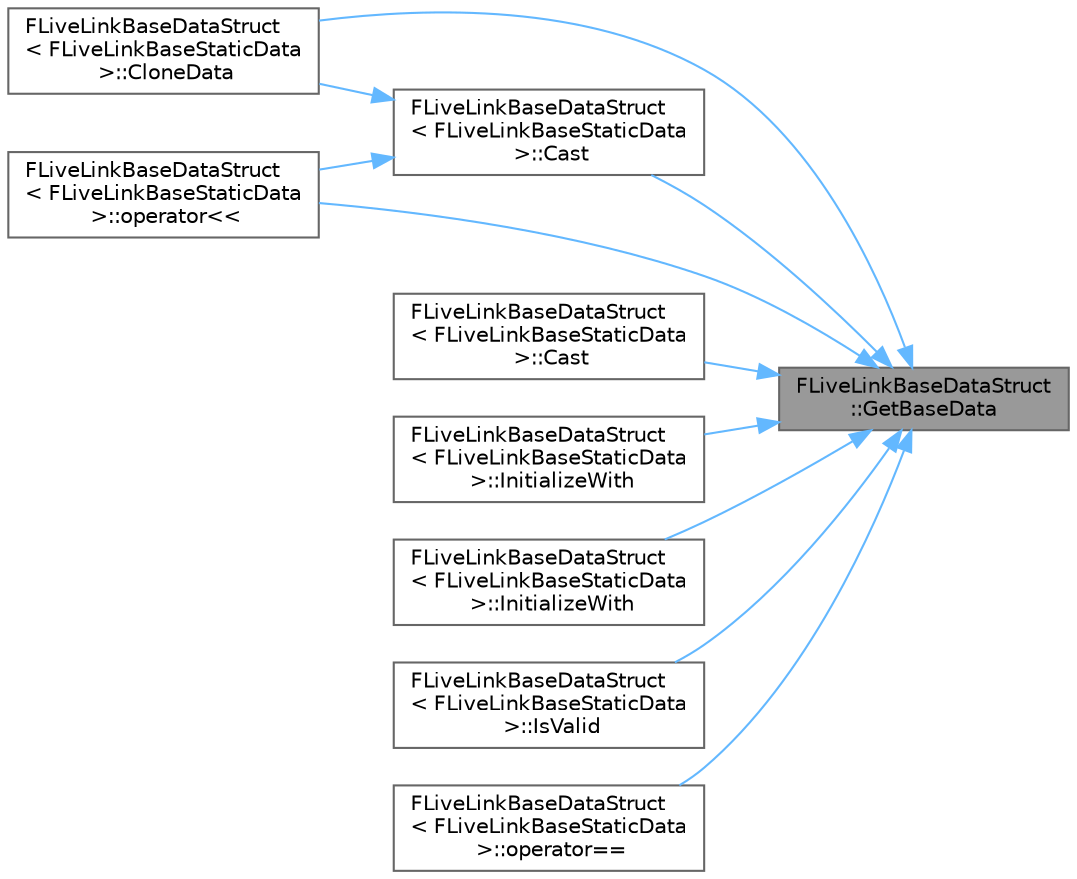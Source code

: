 digraph "FLiveLinkBaseDataStruct::GetBaseData"
{
 // INTERACTIVE_SVG=YES
 // LATEX_PDF_SIZE
  bgcolor="transparent";
  edge [fontname=Helvetica,fontsize=10,labelfontname=Helvetica,labelfontsize=10];
  node [fontname=Helvetica,fontsize=10,shape=box,height=0.2,width=0.4];
  rankdir="RL";
  Node1 [id="Node000001",label="FLiveLinkBaseDataStruct\l::GetBaseData",height=0.2,width=0.4,color="gray40", fillcolor="grey60", style="filled", fontcolor="black",tooltip=" "];
  Node1 -> Node2 [id="edge1_Node000001_Node000002",dir="back",color="steelblue1",style="solid",tooltip=" "];
  Node2 [id="Node000002",label="FLiveLinkBaseDataStruct\l\< FLiveLinkBaseStaticData\l \>::Cast",height=0.2,width=0.4,color="grey40", fillcolor="white", style="filled",URL="$d2/d86/classFLiveLinkBaseDataStruct.html#add2098fb9d67c6e74e385f11ec4b0c51",tooltip=" "];
  Node2 -> Node3 [id="edge2_Node000002_Node000003",dir="back",color="steelblue1",style="solid",tooltip=" "];
  Node3 [id="Node000003",label="FLiveLinkBaseDataStruct\l\< FLiveLinkBaseStaticData\l \>::CloneData",height=0.2,width=0.4,color="grey40", fillcolor="white", style="filled",URL="$d2/d86/classFLiveLinkBaseDataStruct.html#aa21e6c40fc596cac365212c8cb653ff4",tooltip=" "];
  Node2 -> Node4 [id="edge3_Node000002_Node000004",dir="back",color="steelblue1",style="solid",tooltip=" "];
  Node4 [id="Node000004",label="FLiveLinkBaseDataStruct\l\< FLiveLinkBaseStaticData\l \>::operator\<\<",height=0.2,width=0.4,color="grey40", fillcolor="white", style="filled",URL="$d2/d86/classFLiveLinkBaseDataStruct.html#a44490be9f84c12d2e8645e6160639109",tooltip=" "];
  Node1 -> Node5 [id="edge4_Node000001_Node000005",dir="back",color="steelblue1",style="solid",tooltip=" "];
  Node5 [id="Node000005",label="FLiveLinkBaseDataStruct\l\< FLiveLinkBaseStaticData\l \>::Cast",height=0.2,width=0.4,color="grey40", fillcolor="white", style="filled",URL="$d2/d86/classFLiveLinkBaseDataStruct.html#a4c494bac520ec732683ab81e7db0c32e",tooltip=" "];
  Node1 -> Node3 [id="edge5_Node000001_Node000003",dir="back",color="steelblue1",style="solid",tooltip=" "];
  Node1 -> Node6 [id="edge6_Node000001_Node000006",dir="back",color="steelblue1",style="solid",tooltip=" "];
  Node6 [id="Node000006",label="FLiveLinkBaseDataStruct\l\< FLiveLinkBaseStaticData\l \>::InitializeWith",height=0.2,width=0.4,color="grey40", fillcolor="white", style="filled",URL="$d2/d86/classFLiveLinkBaseDataStruct.html#a98294091e3e5d61967d5bd24775c3325",tooltip=" "];
  Node1 -> Node7 [id="edge7_Node000001_Node000007",dir="back",color="steelblue1",style="solid",tooltip=" "];
  Node7 [id="Node000007",label="FLiveLinkBaseDataStruct\l\< FLiveLinkBaseStaticData\l \>::InitializeWith",height=0.2,width=0.4,color="grey40", fillcolor="white", style="filled",URL="$d2/d86/classFLiveLinkBaseDataStruct.html#a7865928d611e94f5de8ddc8b2c025579",tooltip=" "];
  Node1 -> Node8 [id="edge8_Node000001_Node000008",dir="back",color="steelblue1",style="solid",tooltip=" "];
  Node8 [id="Node000008",label="FLiveLinkBaseDataStruct\l\< FLiveLinkBaseStaticData\l \>::IsValid",height=0.2,width=0.4,color="grey40", fillcolor="white", style="filled",URL="$d2/d86/classFLiveLinkBaseDataStruct.html#adb26b323315b24cf03834b9790d48407",tooltip=" "];
  Node1 -> Node4 [id="edge9_Node000001_Node000004",dir="back",color="steelblue1",style="solid",tooltip=" "];
  Node1 -> Node9 [id="edge10_Node000001_Node000009",dir="back",color="steelblue1",style="solid",tooltip=" "];
  Node9 [id="Node000009",label="FLiveLinkBaseDataStruct\l\< FLiveLinkBaseStaticData\l \>::operator==",height=0.2,width=0.4,color="grey40", fillcolor="white", style="filled",URL="$d2/d86/classFLiveLinkBaseDataStruct.html#abec6aceab7d7a88f6ffdc042704fb39c",tooltip=" "];
}
